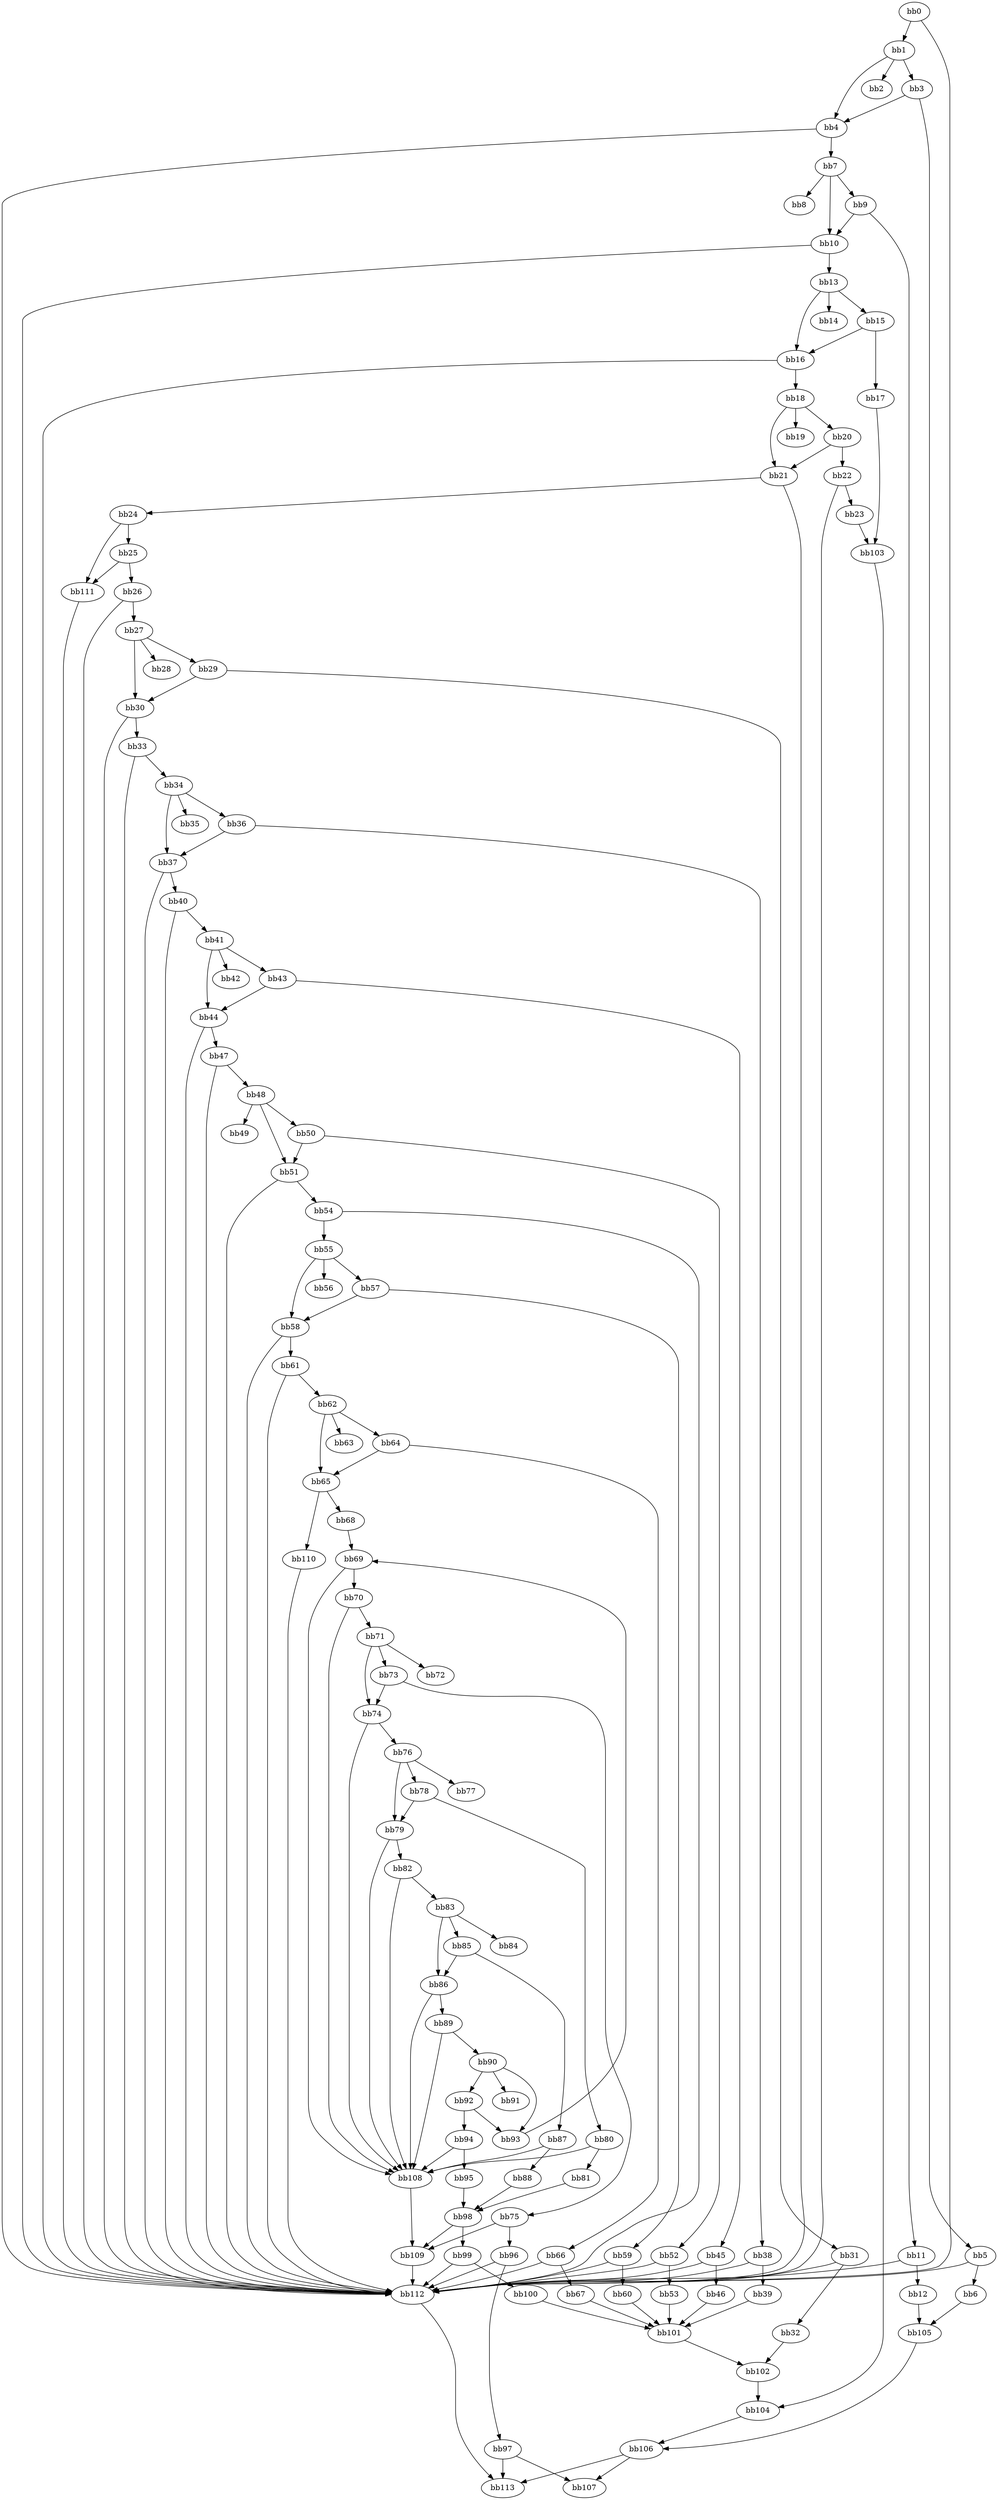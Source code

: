 digraph {
    0 [ label = "bb0\l" ]
    1 [ label = "bb1\l" ]
    2 [ label = "bb2\l" ]
    3 [ label = "bb3\l" ]
    4 [ label = "bb4\l" ]
    5 [ label = "bb5\l" ]
    6 [ label = "bb6\l" ]
    7 [ label = "bb7\l" ]
    8 [ label = "bb8\l" ]
    9 [ label = "bb9\l" ]
    10 [ label = "bb10\l" ]
    11 [ label = "bb11\l" ]
    12 [ label = "bb12\l" ]
    13 [ label = "bb13\l" ]
    14 [ label = "bb14\l" ]
    15 [ label = "bb15\l" ]
    16 [ label = "bb16\l" ]
    17 [ label = "bb17\l" ]
    18 [ label = "bb18\l" ]
    19 [ label = "bb19\l" ]
    20 [ label = "bb20\l" ]
    21 [ label = "bb21\l" ]
    22 [ label = "bb22\l" ]
    23 [ label = "bb23\l" ]
    24 [ label = "bb24\l" ]
    25 [ label = "bb25\l" ]
    26 [ label = "bb26\l" ]
    27 [ label = "bb27\l" ]
    28 [ label = "bb28\l" ]
    29 [ label = "bb29\l" ]
    30 [ label = "bb30\l" ]
    31 [ label = "bb31\l" ]
    32 [ label = "bb32\l" ]
    33 [ label = "bb33\l" ]
    34 [ label = "bb34\l" ]
    35 [ label = "bb35\l" ]
    36 [ label = "bb36\l" ]
    37 [ label = "bb37\l" ]
    38 [ label = "bb38\l" ]
    39 [ label = "bb39\l" ]
    40 [ label = "bb40\l" ]
    41 [ label = "bb41\l" ]
    42 [ label = "bb42\l" ]
    43 [ label = "bb43\l" ]
    44 [ label = "bb44\l" ]
    45 [ label = "bb45\l" ]
    46 [ label = "bb46\l" ]
    47 [ label = "bb47\l" ]
    48 [ label = "bb48\l" ]
    49 [ label = "bb49\l" ]
    50 [ label = "bb50\l" ]
    51 [ label = "bb51\l" ]
    52 [ label = "bb52\l" ]
    53 [ label = "bb53\l" ]
    54 [ label = "bb54\l" ]
    55 [ label = "bb55\l" ]
    56 [ label = "bb56\l" ]
    57 [ label = "bb57\l" ]
    58 [ label = "bb58\l" ]
    59 [ label = "bb59\l" ]
    60 [ label = "bb60\l" ]
    61 [ label = "bb61\l" ]
    62 [ label = "bb62\l" ]
    63 [ label = "bb63\l" ]
    64 [ label = "bb64\l" ]
    65 [ label = "bb65\l" ]
    66 [ label = "bb66\l" ]
    67 [ label = "bb67\l" ]
    68 [ label = "bb68\l" ]
    69 [ label = "bb69\l" ]
    70 [ label = "bb70\l" ]
    71 [ label = "bb71\l" ]
    72 [ label = "bb72\l" ]
    73 [ label = "bb73\l" ]
    74 [ label = "bb74\l" ]
    75 [ label = "bb75\l" ]
    76 [ label = "bb76\l" ]
    77 [ label = "bb77\l" ]
    78 [ label = "bb78\l" ]
    79 [ label = "bb79\l" ]
    80 [ label = "bb80\l" ]
    81 [ label = "bb81\l" ]
    82 [ label = "bb82\l" ]
    83 [ label = "bb83\l" ]
    84 [ label = "bb84\l" ]
    85 [ label = "bb85\l" ]
    86 [ label = "bb86\l" ]
    87 [ label = "bb87\l" ]
    88 [ label = "bb88\l" ]
    89 [ label = "bb89\l" ]
    90 [ label = "bb90\l" ]
    91 [ label = "bb91\l" ]
    92 [ label = "bb92\l" ]
    93 [ label = "bb93\l" ]
    94 [ label = "bb94\l" ]
    95 [ label = "bb95\l" ]
    96 [ label = "bb96\l" ]
    97 [ label = "bb97\l" ]
    98 [ label = "bb98\l" ]
    99 [ label = "bb99\l" ]
    100 [ label = "bb100\l" ]
    101 [ label = "bb101\l" ]
    102 [ label = "bb102\l" ]
    103 [ label = "bb103\l" ]
    104 [ label = "bb104\l" ]
    105 [ label = "bb105\l" ]
    106 [ label = "bb106\l" ]
    107 [ label = "bb107\l" ]
    108 [ label = "bb108\l" ]
    109 [ label = "bb109\l" ]
    110 [ label = "bb110\l" ]
    111 [ label = "bb111\l" ]
    112 [ label = "bb112\l" ]
    113 [ label = "bb113\l" ]
    0 -> 1 [ ]
    0 -> 112 [ ]
    1 -> 2 [ ]
    1 -> 3 [ ]
    1 -> 4 [ ]
    3 -> 4 [ ]
    3 -> 5 [ ]
    4 -> 7 [ ]
    4 -> 112 [ ]
    5 -> 6 [ ]
    5 -> 112 [ ]
    6 -> 105 [ ]
    7 -> 8 [ ]
    7 -> 9 [ ]
    7 -> 10 [ ]
    9 -> 10 [ ]
    9 -> 11 [ ]
    10 -> 13 [ ]
    10 -> 112 [ ]
    11 -> 12 [ ]
    11 -> 112 [ ]
    12 -> 105 [ ]
    13 -> 14 [ ]
    13 -> 15 [ ]
    13 -> 16 [ ]
    15 -> 16 [ ]
    15 -> 17 [ ]
    16 -> 18 [ ]
    16 -> 112 [ ]
    17 -> 103 [ ]
    18 -> 19 [ ]
    18 -> 20 [ ]
    18 -> 21 [ ]
    20 -> 21 [ ]
    20 -> 22 [ ]
    21 -> 24 [ ]
    21 -> 112 [ ]
    22 -> 23 [ ]
    22 -> 112 [ ]
    23 -> 103 [ ]
    24 -> 25 [ ]
    24 -> 111 [ ]
    25 -> 26 [ ]
    25 -> 111 [ ]
    26 -> 27 [ ]
    26 -> 112 [ ]
    27 -> 28 [ ]
    27 -> 29 [ ]
    27 -> 30 [ ]
    29 -> 30 [ ]
    29 -> 31 [ ]
    30 -> 33 [ ]
    30 -> 112 [ ]
    31 -> 32 [ ]
    31 -> 112 [ ]
    32 -> 102 [ ]
    33 -> 34 [ ]
    33 -> 112 [ ]
    34 -> 35 [ ]
    34 -> 36 [ ]
    34 -> 37 [ ]
    36 -> 37 [ ]
    36 -> 38 [ ]
    37 -> 40 [ ]
    37 -> 112 [ ]
    38 -> 39 [ ]
    38 -> 112 [ ]
    39 -> 101 [ ]
    40 -> 41 [ ]
    40 -> 112 [ ]
    41 -> 42 [ ]
    41 -> 43 [ ]
    41 -> 44 [ ]
    43 -> 44 [ ]
    43 -> 45 [ ]
    44 -> 47 [ ]
    44 -> 112 [ ]
    45 -> 46 [ ]
    45 -> 112 [ ]
    46 -> 101 [ ]
    47 -> 48 [ ]
    47 -> 112 [ ]
    48 -> 49 [ ]
    48 -> 50 [ ]
    48 -> 51 [ ]
    50 -> 51 [ ]
    50 -> 52 [ ]
    51 -> 54 [ ]
    51 -> 112 [ ]
    52 -> 53 [ ]
    52 -> 112 [ ]
    53 -> 101 [ ]
    54 -> 55 [ ]
    54 -> 112 [ ]
    55 -> 56 [ ]
    55 -> 57 [ ]
    55 -> 58 [ ]
    57 -> 58 [ ]
    57 -> 59 [ ]
    58 -> 61 [ ]
    58 -> 112 [ ]
    59 -> 60 [ ]
    59 -> 112 [ ]
    60 -> 101 [ ]
    61 -> 62 [ ]
    61 -> 112 [ ]
    62 -> 63 [ ]
    62 -> 64 [ ]
    62 -> 65 [ ]
    64 -> 65 [ ]
    64 -> 66 [ ]
    65 -> 68 [ ]
    65 -> 110 [ ]
    66 -> 67 [ ]
    66 -> 112 [ ]
    67 -> 101 [ ]
    68 -> 69 [ ]
    69 -> 70 [ ]
    69 -> 108 [ ]
    70 -> 71 [ ]
    70 -> 108 [ ]
    71 -> 72 [ ]
    71 -> 73 [ ]
    71 -> 74 [ ]
    73 -> 74 [ ]
    73 -> 75 [ ]
    74 -> 76 [ ]
    74 -> 108 [ ]
    75 -> 96 [ ]
    75 -> 109 [ ]
    76 -> 77 [ ]
    76 -> 78 [ ]
    76 -> 79 [ ]
    78 -> 79 [ ]
    78 -> 80 [ ]
    79 -> 82 [ ]
    79 -> 108 [ ]
    80 -> 81 [ ]
    80 -> 108 [ ]
    81 -> 98 [ ]
    82 -> 83 [ ]
    82 -> 108 [ ]
    83 -> 84 [ ]
    83 -> 85 [ ]
    83 -> 86 [ ]
    85 -> 86 [ ]
    85 -> 87 [ ]
    86 -> 89 [ ]
    86 -> 108 [ ]
    87 -> 88 [ ]
    87 -> 108 [ ]
    88 -> 98 [ ]
    89 -> 90 [ ]
    89 -> 108 [ ]
    90 -> 91 [ ]
    90 -> 92 [ ]
    90 -> 93 [ ]
    92 -> 93 [ ]
    92 -> 94 [ ]
    93 -> 69 [ ]
    94 -> 95 [ ]
    94 -> 108 [ ]
    95 -> 98 [ ]
    96 -> 97 [ ]
    96 -> 112 [ ]
    97 -> 107 [ ]
    97 -> 113 [ ]
    98 -> 99 [ ]
    98 -> 109 [ ]
    99 -> 100 [ ]
    99 -> 112 [ ]
    100 -> 101 [ ]
    101 -> 102 [ ]
    102 -> 104 [ ]
    103 -> 104 [ ]
    104 -> 106 [ ]
    105 -> 106 [ ]
    106 -> 107 [ ]
    106 -> 113 [ ]
    108 -> 109 [ ]
    109 -> 112 [ ]
    110 -> 112 [ ]
    111 -> 112 [ ]
    112 -> 113 [ ]
}

